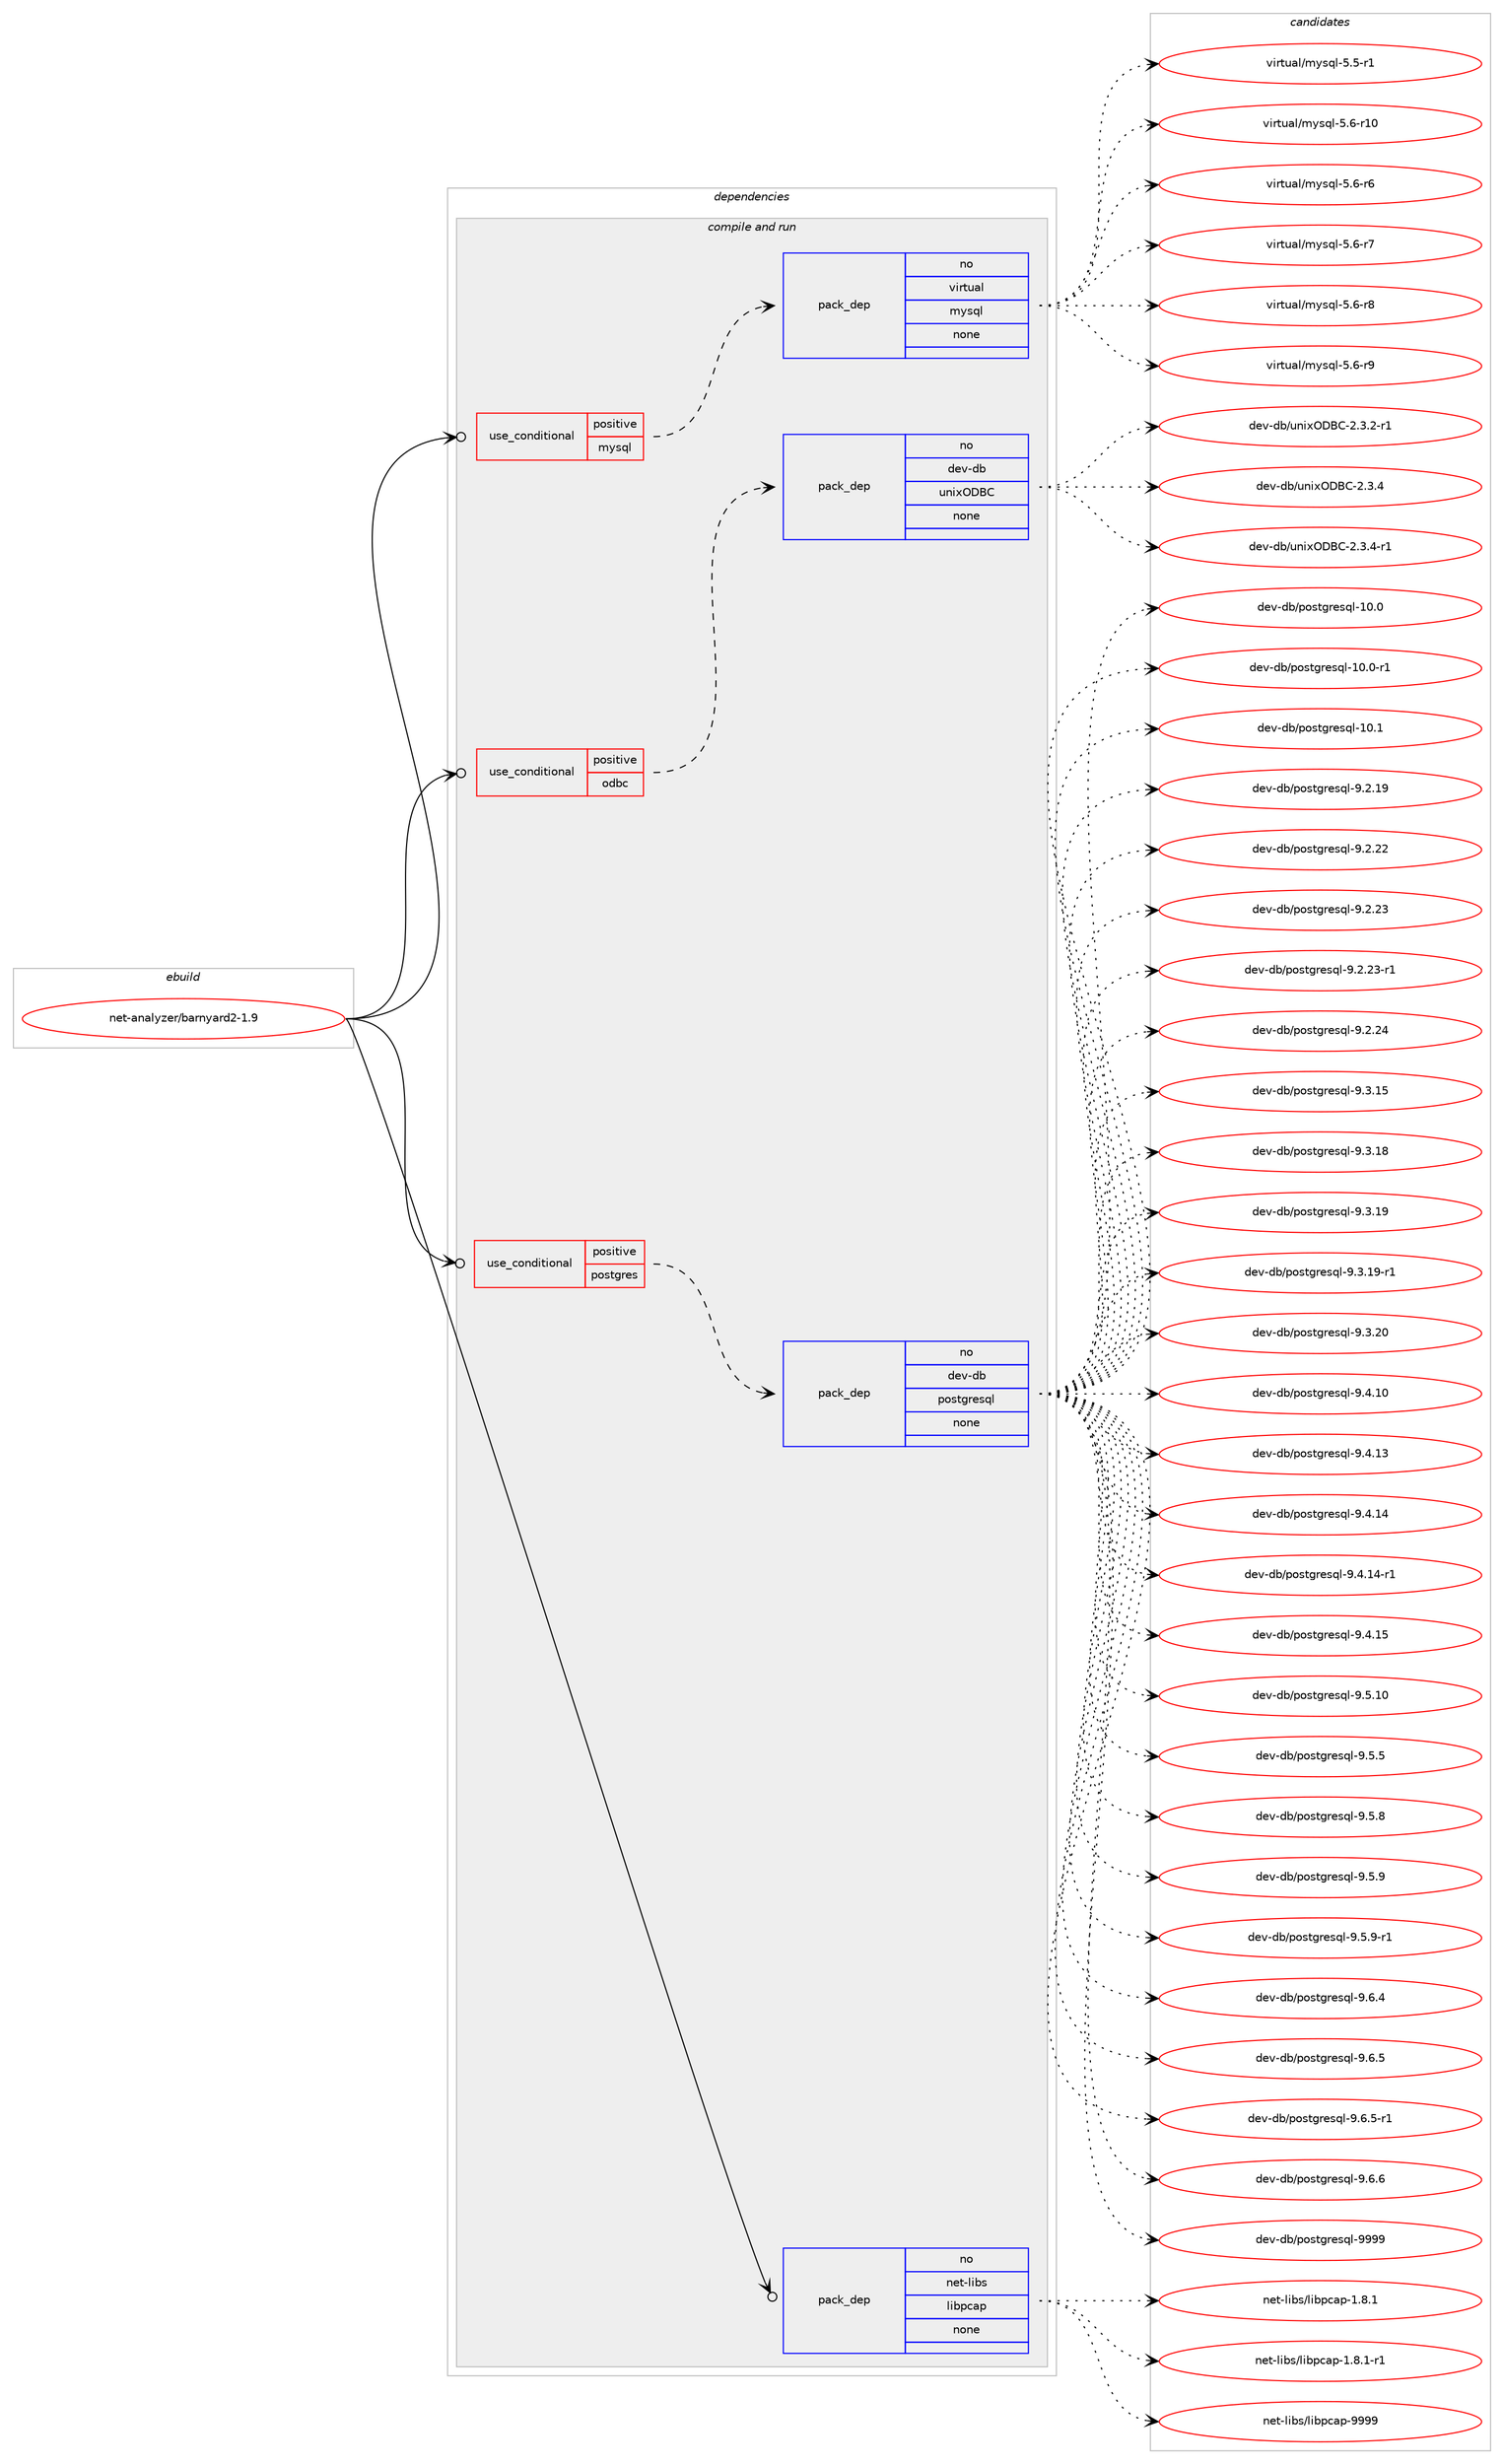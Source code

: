 digraph prolog {

# *************
# Graph options
# *************

newrank=true;
concentrate=true;
compound=true;
graph [rankdir=LR,fontname=Helvetica,fontsize=10,ranksep=1.5];#, ranksep=2.5, nodesep=0.2];
edge  [arrowhead=vee];
node  [fontname=Helvetica,fontsize=10];

# **********
# The ebuild
# **********

subgraph cluster_leftcol {
color=gray;
rank=same;
label=<<i>ebuild</i>>;
id [label="net-analyzer/barnyard2-1.9", color=red, width=4, href="../net-analyzer/barnyard2-1.9.svg"];
}

# ****************
# The dependencies
# ****************

subgraph cluster_midcol {
color=gray;
label=<<i>dependencies</i>>;
subgraph cluster_compile {
fillcolor="#eeeeee";
style=filled;
label=<<i>compile</i>>;
}
subgraph cluster_compileandrun {
fillcolor="#eeeeee";
style=filled;
label=<<i>compile and run</i>>;
subgraph cond98426 {
dependency398740 [label=<<TABLE BORDER="0" CELLBORDER="1" CELLSPACING="0" CELLPADDING="4"><TR><TD ROWSPAN="3" CELLPADDING="10">use_conditional</TD></TR><TR><TD>positive</TD></TR><TR><TD>mysql</TD></TR></TABLE>>, shape=none, color=red];
subgraph pack293858 {
dependency398741 [label=<<TABLE BORDER="0" CELLBORDER="1" CELLSPACING="0" CELLPADDING="4" WIDTH="220"><TR><TD ROWSPAN="6" CELLPADDING="30">pack_dep</TD></TR><TR><TD WIDTH="110">no</TD></TR><TR><TD>virtual</TD></TR><TR><TD>mysql</TD></TR><TR><TD>none</TD></TR><TR><TD></TD></TR></TABLE>>, shape=none, color=blue];
}
dependency398740:e -> dependency398741:w [weight=20,style="dashed",arrowhead="vee"];
}
id:e -> dependency398740:w [weight=20,style="solid",arrowhead="odotvee"];
subgraph cond98427 {
dependency398742 [label=<<TABLE BORDER="0" CELLBORDER="1" CELLSPACING="0" CELLPADDING="4"><TR><TD ROWSPAN="3" CELLPADDING="10">use_conditional</TD></TR><TR><TD>positive</TD></TR><TR><TD>odbc</TD></TR></TABLE>>, shape=none, color=red];
subgraph pack293859 {
dependency398743 [label=<<TABLE BORDER="0" CELLBORDER="1" CELLSPACING="0" CELLPADDING="4" WIDTH="220"><TR><TD ROWSPAN="6" CELLPADDING="30">pack_dep</TD></TR><TR><TD WIDTH="110">no</TD></TR><TR><TD>dev-db</TD></TR><TR><TD>unixODBC</TD></TR><TR><TD>none</TD></TR><TR><TD></TD></TR></TABLE>>, shape=none, color=blue];
}
dependency398742:e -> dependency398743:w [weight=20,style="dashed",arrowhead="vee"];
}
id:e -> dependency398742:w [weight=20,style="solid",arrowhead="odotvee"];
subgraph cond98428 {
dependency398744 [label=<<TABLE BORDER="0" CELLBORDER="1" CELLSPACING="0" CELLPADDING="4"><TR><TD ROWSPAN="3" CELLPADDING="10">use_conditional</TD></TR><TR><TD>positive</TD></TR><TR><TD>postgres</TD></TR></TABLE>>, shape=none, color=red];
subgraph pack293860 {
dependency398745 [label=<<TABLE BORDER="0" CELLBORDER="1" CELLSPACING="0" CELLPADDING="4" WIDTH="220"><TR><TD ROWSPAN="6" CELLPADDING="30">pack_dep</TD></TR><TR><TD WIDTH="110">no</TD></TR><TR><TD>dev-db</TD></TR><TR><TD>postgresql</TD></TR><TR><TD>none</TD></TR><TR><TD></TD></TR></TABLE>>, shape=none, color=blue];
}
dependency398744:e -> dependency398745:w [weight=20,style="dashed",arrowhead="vee"];
}
id:e -> dependency398744:w [weight=20,style="solid",arrowhead="odotvee"];
subgraph pack293861 {
dependency398746 [label=<<TABLE BORDER="0" CELLBORDER="1" CELLSPACING="0" CELLPADDING="4" WIDTH="220"><TR><TD ROWSPAN="6" CELLPADDING="30">pack_dep</TD></TR><TR><TD WIDTH="110">no</TD></TR><TR><TD>net-libs</TD></TR><TR><TD>libpcap</TD></TR><TR><TD>none</TD></TR><TR><TD></TD></TR></TABLE>>, shape=none, color=blue];
}
id:e -> dependency398746:w [weight=20,style="solid",arrowhead="odotvee"];
}
subgraph cluster_run {
fillcolor="#eeeeee";
style=filled;
label=<<i>run</i>>;
}
}

# **************
# The candidates
# **************

subgraph cluster_choices {
rank=same;
color=gray;
label=<<i>candidates</i>>;

subgraph choice293858 {
color=black;
nodesep=1;
choice1181051141161179710847109121115113108455346534511449 [label="virtual/mysql-5.5-r1", color=red, width=4,href="../virtual/mysql-5.5-r1.svg"];
choice118105114116117971084710912111511310845534654451144948 [label="virtual/mysql-5.6-r10", color=red, width=4,href="../virtual/mysql-5.6-r10.svg"];
choice1181051141161179710847109121115113108455346544511454 [label="virtual/mysql-5.6-r6", color=red, width=4,href="../virtual/mysql-5.6-r6.svg"];
choice1181051141161179710847109121115113108455346544511455 [label="virtual/mysql-5.6-r7", color=red, width=4,href="../virtual/mysql-5.6-r7.svg"];
choice1181051141161179710847109121115113108455346544511456 [label="virtual/mysql-5.6-r8", color=red, width=4,href="../virtual/mysql-5.6-r8.svg"];
choice1181051141161179710847109121115113108455346544511457 [label="virtual/mysql-5.6-r9", color=red, width=4,href="../virtual/mysql-5.6-r9.svg"];
dependency398741:e -> choice1181051141161179710847109121115113108455346534511449:w [style=dotted,weight="100"];
dependency398741:e -> choice118105114116117971084710912111511310845534654451144948:w [style=dotted,weight="100"];
dependency398741:e -> choice1181051141161179710847109121115113108455346544511454:w [style=dotted,weight="100"];
dependency398741:e -> choice1181051141161179710847109121115113108455346544511455:w [style=dotted,weight="100"];
dependency398741:e -> choice1181051141161179710847109121115113108455346544511456:w [style=dotted,weight="100"];
dependency398741:e -> choice1181051141161179710847109121115113108455346544511457:w [style=dotted,weight="100"];
}
subgraph choice293859 {
color=black;
nodesep=1;
choice100101118451009847117110105120796866674550465146504511449 [label="dev-db/unixODBC-2.3.2-r1", color=red, width=4,href="../dev-db/unixODBC-2.3.2-r1.svg"];
choice10010111845100984711711010512079686667455046514652 [label="dev-db/unixODBC-2.3.4", color=red, width=4,href="../dev-db/unixODBC-2.3.4.svg"];
choice100101118451009847117110105120796866674550465146524511449 [label="dev-db/unixODBC-2.3.4-r1", color=red, width=4,href="../dev-db/unixODBC-2.3.4-r1.svg"];
dependency398743:e -> choice100101118451009847117110105120796866674550465146504511449:w [style=dotted,weight="100"];
dependency398743:e -> choice10010111845100984711711010512079686667455046514652:w [style=dotted,weight="100"];
dependency398743:e -> choice100101118451009847117110105120796866674550465146524511449:w [style=dotted,weight="100"];
}
subgraph choice293860 {
color=black;
nodesep=1;
choice1001011184510098471121111151161031141011151131084549484648 [label="dev-db/postgresql-10.0", color=red, width=4,href="../dev-db/postgresql-10.0.svg"];
choice10010111845100984711211111511610311410111511310845494846484511449 [label="dev-db/postgresql-10.0-r1", color=red, width=4,href="../dev-db/postgresql-10.0-r1.svg"];
choice1001011184510098471121111151161031141011151131084549484649 [label="dev-db/postgresql-10.1", color=red, width=4,href="../dev-db/postgresql-10.1.svg"];
choice10010111845100984711211111511610311410111511310845574650464957 [label="dev-db/postgresql-9.2.19", color=red, width=4,href="../dev-db/postgresql-9.2.19.svg"];
choice10010111845100984711211111511610311410111511310845574650465050 [label="dev-db/postgresql-9.2.22", color=red, width=4,href="../dev-db/postgresql-9.2.22.svg"];
choice10010111845100984711211111511610311410111511310845574650465051 [label="dev-db/postgresql-9.2.23", color=red, width=4,href="../dev-db/postgresql-9.2.23.svg"];
choice100101118451009847112111115116103114101115113108455746504650514511449 [label="dev-db/postgresql-9.2.23-r1", color=red, width=4,href="../dev-db/postgresql-9.2.23-r1.svg"];
choice10010111845100984711211111511610311410111511310845574650465052 [label="dev-db/postgresql-9.2.24", color=red, width=4,href="../dev-db/postgresql-9.2.24.svg"];
choice10010111845100984711211111511610311410111511310845574651464953 [label="dev-db/postgresql-9.3.15", color=red, width=4,href="../dev-db/postgresql-9.3.15.svg"];
choice10010111845100984711211111511610311410111511310845574651464956 [label="dev-db/postgresql-9.3.18", color=red, width=4,href="../dev-db/postgresql-9.3.18.svg"];
choice10010111845100984711211111511610311410111511310845574651464957 [label="dev-db/postgresql-9.3.19", color=red, width=4,href="../dev-db/postgresql-9.3.19.svg"];
choice100101118451009847112111115116103114101115113108455746514649574511449 [label="dev-db/postgresql-9.3.19-r1", color=red, width=4,href="../dev-db/postgresql-9.3.19-r1.svg"];
choice10010111845100984711211111511610311410111511310845574651465048 [label="dev-db/postgresql-9.3.20", color=red, width=4,href="../dev-db/postgresql-9.3.20.svg"];
choice10010111845100984711211111511610311410111511310845574652464948 [label="dev-db/postgresql-9.4.10", color=red, width=4,href="../dev-db/postgresql-9.4.10.svg"];
choice10010111845100984711211111511610311410111511310845574652464951 [label="dev-db/postgresql-9.4.13", color=red, width=4,href="../dev-db/postgresql-9.4.13.svg"];
choice10010111845100984711211111511610311410111511310845574652464952 [label="dev-db/postgresql-9.4.14", color=red, width=4,href="../dev-db/postgresql-9.4.14.svg"];
choice100101118451009847112111115116103114101115113108455746524649524511449 [label="dev-db/postgresql-9.4.14-r1", color=red, width=4,href="../dev-db/postgresql-9.4.14-r1.svg"];
choice10010111845100984711211111511610311410111511310845574652464953 [label="dev-db/postgresql-9.4.15", color=red, width=4,href="../dev-db/postgresql-9.4.15.svg"];
choice10010111845100984711211111511610311410111511310845574653464948 [label="dev-db/postgresql-9.5.10", color=red, width=4,href="../dev-db/postgresql-9.5.10.svg"];
choice100101118451009847112111115116103114101115113108455746534653 [label="dev-db/postgresql-9.5.5", color=red, width=4,href="../dev-db/postgresql-9.5.5.svg"];
choice100101118451009847112111115116103114101115113108455746534656 [label="dev-db/postgresql-9.5.8", color=red, width=4,href="../dev-db/postgresql-9.5.8.svg"];
choice100101118451009847112111115116103114101115113108455746534657 [label="dev-db/postgresql-9.5.9", color=red, width=4,href="../dev-db/postgresql-9.5.9.svg"];
choice1001011184510098471121111151161031141011151131084557465346574511449 [label="dev-db/postgresql-9.5.9-r1", color=red, width=4,href="../dev-db/postgresql-9.5.9-r1.svg"];
choice100101118451009847112111115116103114101115113108455746544652 [label="dev-db/postgresql-9.6.4", color=red, width=4,href="../dev-db/postgresql-9.6.4.svg"];
choice100101118451009847112111115116103114101115113108455746544653 [label="dev-db/postgresql-9.6.5", color=red, width=4,href="../dev-db/postgresql-9.6.5.svg"];
choice1001011184510098471121111151161031141011151131084557465446534511449 [label="dev-db/postgresql-9.6.5-r1", color=red, width=4,href="../dev-db/postgresql-9.6.5-r1.svg"];
choice100101118451009847112111115116103114101115113108455746544654 [label="dev-db/postgresql-9.6.6", color=red, width=4,href="../dev-db/postgresql-9.6.6.svg"];
choice1001011184510098471121111151161031141011151131084557575757 [label="dev-db/postgresql-9999", color=red, width=4,href="../dev-db/postgresql-9999.svg"];
dependency398745:e -> choice1001011184510098471121111151161031141011151131084549484648:w [style=dotted,weight="100"];
dependency398745:e -> choice10010111845100984711211111511610311410111511310845494846484511449:w [style=dotted,weight="100"];
dependency398745:e -> choice1001011184510098471121111151161031141011151131084549484649:w [style=dotted,weight="100"];
dependency398745:e -> choice10010111845100984711211111511610311410111511310845574650464957:w [style=dotted,weight="100"];
dependency398745:e -> choice10010111845100984711211111511610311410111511310845574650465050:w [style=dotted,weight="100"];
dependency398745:e -> choice10010111845100984711211111511610311410111511310845574650465051:w [style=dotted,weight="100"];
dependency398745:e -> choice100101118451009847112111115116103114101115113108455746504650514511449:w [style=dotted,weight="100"];
dependency398745:e -> choice10010111845100984711211111511610311410111511310845574650465052:w [style=dotted,weight="100"];
dependency398745:e -> choice10010111845100984711211111511610311410111511310845574651464953:w [style=dotted,weight="100"];
dependency398745:e -> choice10010111845100984711211111511610311410111511310845574651464956:w [style=dotted,weight="100"];
dependency398745:e -> choice10010111845100984711211111511610311410111511310845574651464957:w [style=dotted,weight="100"];
dependency398745:e -> choice100101118451009847112111115116103114101115113108455746514649574511449:w [style=dotted,weight="100"];
dependency398745:e -> choice10010111845100984711211111511610311410111511310845574651465048:w [style=dotted,weight="100"];
dependency398745:e -> choice10010111845100984711211111511610311410111511310845574652464948:w [style=dotted,weight="100"];
dependency398745:e -> choice10010111845100984711211111511610311410111511310845574652464951:w [style=dotted,weight="100"];
dependency398745:e -> choice10010111845100984711211111511610311410111511310845574652464952:w [style=dotted,weight="100"];
dependency398745:e -> choice100101118451009847112111115116103114101115113108455746524649524511449:w [style=dotted,weight="100"];
dependency398745:e -> choice10010111845100984711211111511610311410111511310845574652464953:w [style=dotted,weight="100"];
dependency398745:e -> choice10010111845100984711211111511610311410111511310845574653464948:w [style=dotted,weight="100"];
dependency398745:e -> choice100101118451009847112111115116103114101115113108455746534653:w [style=dotted,weight="100"];
dependency398745:e -> choice100101118451009847112111115116103114101115113108455746534656:w [style=dotted,weight="100"];
dependency398745:e -> choice100101118451009847112111115116103114101115113108455746534657:w [style=dotted,weight="100"];
dependency398745:e -> choice1001011184510098471121111151161031141011151131084557465346574511449:w [style=dotted,weight="100"];
dependency398745:e -> choice100101118451009847112111115116103114101115113108455746544652:w [style=dotted,weight="100"];
dependency398745:e -> choice100101118451009847112111115116103114101115113108455746544653:w [style=dotted,weight="100"];
dependency398745:e -> choice1001011184510098471121111151161031141011151131084557465446534511449:w [style=dotted,weight="100"];
dependency398745:e -> choice100101118451009847112111115116103114101115113108455746544654:w [style=dotted,weight="100"];
dependency398745:e -> choice1001011184510098471121111151161031141011151131084557575757:w [style=dotted,weight="100"];
}
subgraph choice293861 {
color=black;
nodesep=1;
choice110101116451081059811547108105981129997112454946564649 [label="net-libs/libpcap-1.8.1", color=red, width=4,href="../net-libs/libpcap-1.8.1.svg"];
choice1101011164510810598115471081059811299971124549465646494511449 [label="net-libs/libpcap-1.8.1-r1", color=red, width=4,href="../net-libs/libpcap-1.8.1-r1.svg"];
choice1101011164510810598115471081059811299971124557575757 [label="net-libs/libpcap-9999", color=red, width=4,href="../net-libs/libpcap-9999.svg"];
dependency398746:e -> choice110101116451081059811547108105981129997112454946564649:w [style=dotted,weight="100"];
dependency398746:e -> choice1101011164510810598115471081059811299971124549465646494511449:w [style=dotted,weight="100"];
dependency398746:e -> choice1101011164510810598115471081059811299971124557575757:w [style=dotted,weight="100"];
}
}

}
